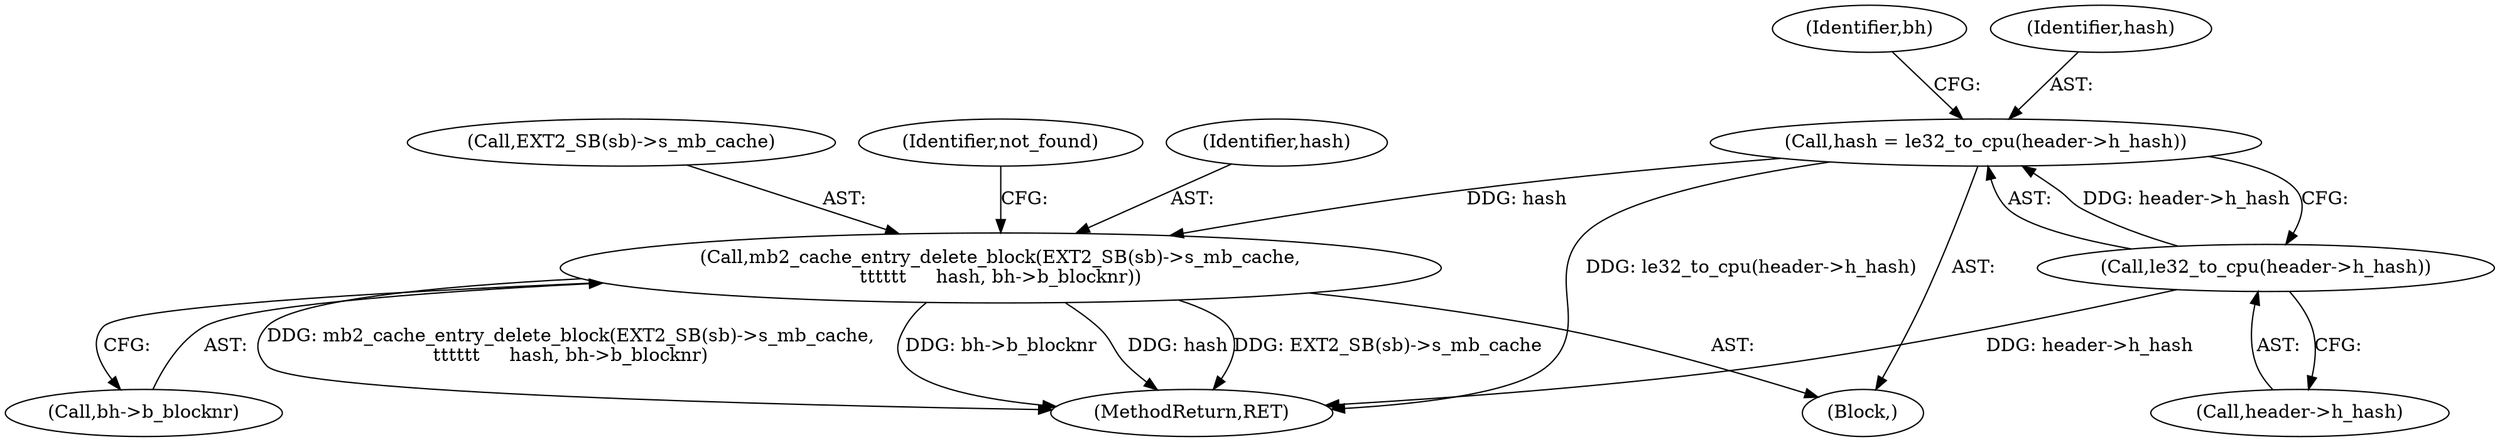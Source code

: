 digraph "0_linux_be0726d33cb8f411945884664924bed3cb8c70ee_10@API" {
"1000560" [label="(Call,mb2_cache_entry_delete_block(EXT2_SB(sb)->s_mb_cache,\n\t\t\t\t\t\t     hash, bh->b_blocknr))"];
"1000551" [label="(Call,hash = le32_to_cpu(header->h_hash))"];
"1000553" [label="(Call,le32_to_cpu(header->h_hash))"];
"1000561" [label="(Call,EXT2_SB(sb)->s_mb_cache)"];
"1000553" [label="(Call,le32_to_cpu(header->h_hash))"];
"1000551" [label="(Call,hash = le32_to_cpu(header->h_hash))"];
"1000692" [label="(Identifier,not_found)"];
"1000566" [label="(Call,bh->b_blocknr)"];
"1000554" [label="(Call,header->h_hash)"];
"1000558" [label="(Identifier,bh)"];
"1001017" [label="(MethodReturn,RET)"];
"1000552" [label="(Identifier,hash)"];
"1000560" [label="(Call,mb2_cache_entry_delete_block(EXT2_SB(sb)->s_mb_cache,\n\t\t\t\t\t\t     hash, bh->b_blocknr))"];
"1000565" [label="(Identifier,hash)"];
"1000549" [label="(Block,)"];
"1000560" -> "1000549"  [label="AST: "];
"1000560" -> "1000566"  [label="CFG: "];
"1000561" -> "1000560"  [label="AST: "];
"1000565" -> "1000560"  [label="AST: "];
"1000566" -> "1000560"  [label="AST: "];
"1000692" -> "1000560"  [label="CFG: "];
"1000560" -> "1001017"  [label="DDG: mb2_cache_entry_delete_block(EXT2_SB(sb)->s_mb_cache,\n\t\t\t\t\t\t     hash, bh->b_blocknr)"];
"1000560" -> "1001017"  [label="DDG: bh->b_blocknr"];
"1000560" -> "1001017"  [label="DDG: hash"];
"1000560" -> "1001017"  [label="DDG: EXT2_SB(sb)->s_mb_cache"];
"1000551" -> "1000560"  [label="DDG: hash"];
"1000551" -> "1000549"  [label="AST: "];
"1000551" -> "1000553"  [label="CFG: "];
"1000552" -> "1000551"  [label="AST: "];
"1000553" -> "1000551"  [label="AST: "];
"1000558" -> "1000551"  [label="CFG: "];
"1000551" -> "1001017"  [label="DDG: le32_to_cpu(header->h_hash)"];
"1000553" -> "1000551"  [label="DDG: header->h_hash"];
"1000553" -> "1000554"  [label="CFG: "];
"1000554" -> "1000553"  [label="AST: "];
"1000553" -> "1001017"  [label="DDG: header->h_hash"];
}
